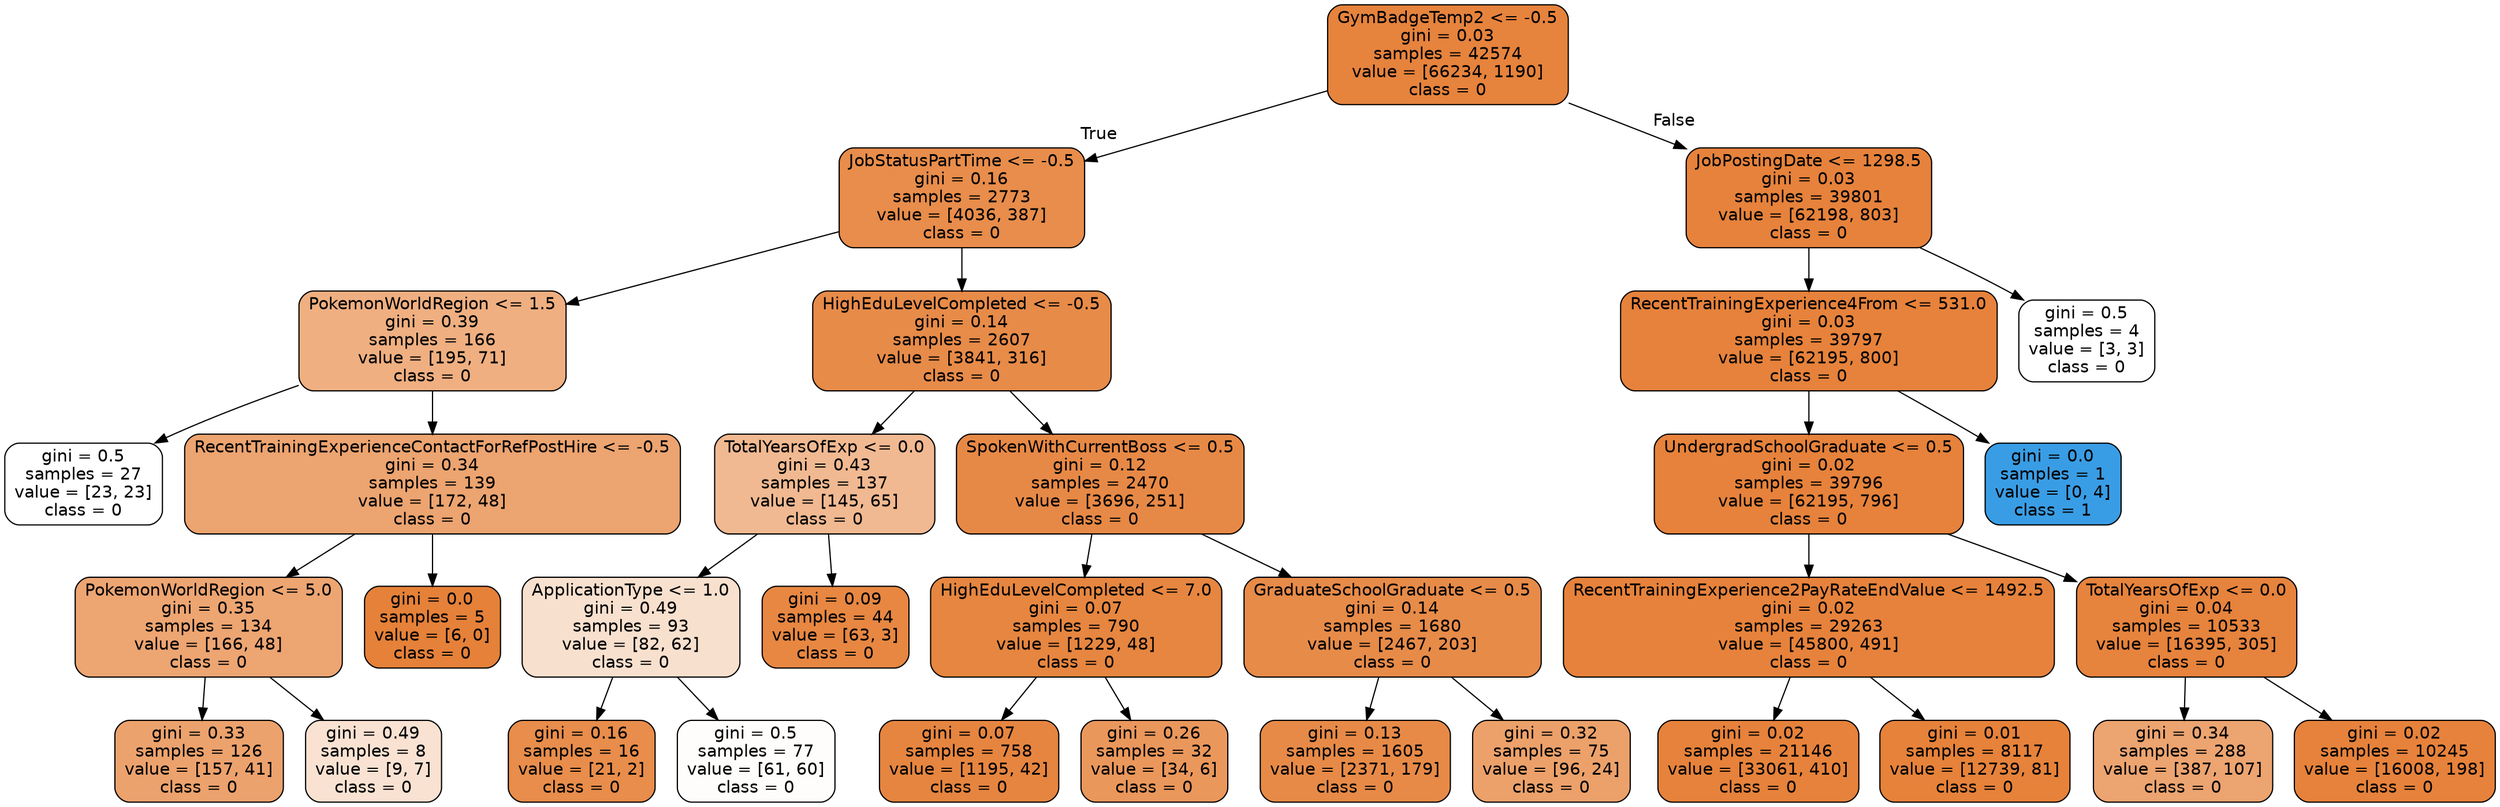 digraph Tree {
node [shape=box, style="filled, rounded", color="black", fontname=helvetica] ;
edge [fontname=helvetica] ;
0 [label="GymBadgeTemp2 <= -0.5\ngini = 0.03\nsamples = 42574\nvalue = [66234, 1190]\nclass = 0", fillcolor="#e58139fa"] ;
1 [label="JobStatusPartTime <= -0.5\ngini = 0.16\nsamples = 2773\nvalue = [4036, 387]\nclass = 0", fillcolor="#e58139e7"] ;
0 -> 1 [labeldistance=2.5, labelangle=45, headlabel="True"] ;
2 [label="PokemonWorldRegion <= 1.5\ngini = 0.39\nsamples = 166\nvalue = [195, 71]\nclass = 0", fillcolor="#e58139a2"] ;
1 -> 2 ;
3 [label="gini = 0.5\nsamples = 27\nvalue = [23, 23]\nclass = 0", fillcolor="#e5813900"] ;
2 -> 3 ;
4 [label="RecentTrainingExperienceContactForRefPostHire <= -0.5\ngini = 0.34\nsamples = 139\nvalue = [172, 48]\nclass = 0", fillcolor="#e58139b8"] ;
2 -> 4 ;
5 [label="PokemonWorldRegion <= 5.0\ngini = 0.35\nsamples = 134\nvalue = [166, 48]\nclass = 0", fillcolor="#e58139b5"] ;
4 -> 5 ;
6 [label="gini = 0.33\nsamples = 126\nvalue = [157, 41]\nclass = 0", fillcolor="#e58139bc"] ;
5 -> 6 ;
7 [label="gini = 0.49\nsamples = 8\nvalue = [9, 7]\nclass = 0", fillcolor="#e5813939"] ;
5 -> 7 ;
8 [label="gini = 0.0\nsamples = 5\nvalue = [6, 0]\nclass = 0", fillcolor="#e58139ff"] ;
4 -> 8 ;
9 [label="HighEduLevelCompleted <= -0.5\ngini = 0.14\nsamples = 2607\nvalue = [3841, 316]\nclass = 0", fillcolor="#e58139ea"] ;
1 -> 9 ;
10 [label="TotalYearsOfExp <= 0.0\ngini = 0.43\nsamples = 137\nvalue = [145, 65]\nclass = 0", fillcolor="#e581398d"] ;
9 -> 10 ;
11 [label="ApplicationType <= 1.0\ngini = 0.49\nsamples = 93\nvalue = [82, 62]\nclass = 0", fillcolor="#e581393e"] ;
10 -> 11 ;
12 [label="gini = 0.16\nsamples = 16\nvalue = [21, 2]\nclass = 0", fillcolor="#e58139e7"] ;
11 -> 12 ;
13 [label="gini = 0.5\nsamples = 77\nvalue = [61, 60]\nclass = 0", fillcolor="#e5813904"] ;
11 -> 13 ;
14 [label="gini = 0.09\nsamples = 44\nvalue = [63, 3]\nclass = 0", fillcolor="#e58139f3"] ;
10 -> 14 ;
15 [label="SpokenWithCurrentBoss <= 0.5\ngini = 0.12\nsamples = 2470\nvalue = [3696, 251]\nclass = 0", fillcolor="#e58139ee"] ;
9 -> 15 ;
16 [label="HighEduLevelCompleted <= 7.0\ngini = 0.07\nsamples = 790\nvalue = [1229, 48]\nclass = 0", fillcolor="#e58139f5"] ;
15 -> 16 ;
17 [label="gini = 0.07\nsamples = 758\nvalue = [1195, 42]\nclass = 0", fillcolor="#e58139f6"] ;
16 -> 17 ;
18 [label="gini = 0.26\nsamples = 32\nvalue = [34, 6]\nclass = 0", fillcolor="#e58139d2"] ;
16 -> 18 ;
19 [label="GraduateSchoolGraduate <= 0.5\ngini = 0.14\nsamples = 1680\nvalue = [2467, 203]\nclass = 0", fillcolor="#e58139ea"] ;
15 -> 19 ;
20 [label="gini = 0.13\nsamples = 1605\nvalue = [2371, 179]\nclass = 0", fillcolor="#e58139ec"] ;
19 -> 20 ;
21 [label="gini = 0.32\nsamples = 75\nvalue = [96, 24]\nclass = 0", fillcolor="#e58139bf"] ;
19 -> 21 ;
22 [label="JobPostingDate <= 1298.5\ngini = 0.03\nsamples = 39801\nvalue = [62198, 803]\nclass = 0", fillcolor="#e58139fc"] ;
0 -> 22 [labeldistance=2.5, labelangle=-45, headlabel="False"] ;
23 [label="RecentTrainingExperience4From <= 531.0\ngini = 0.03\nsamples = 39797\nvalue = [62195, 800]\nclass = 0", fillcolor="#e58139fc"] ;
22 -> 23 ;
24 [label="UndergradSchoolGraduate <= 0.5\ngini = 0.02\nsamples = 39796\nvalue = [62195, 796]\nclass = 0", fillcolor="#e58139fc"] ;
23 -> 24 ;
25 [label="RecentTrainingExperience2PayRateEndValue <= 1492.5\ngini = 0.02\nsamples = 29263\nvalue = [45800, 491]\nclass = 0", fillcolor="#e58139fc"] ;
24 -> 25 ;
26 [label="gini = 0.02\nsamples = 21146\nvalue = [33061, 410]\nclass = 0", fillcolor="#e58139fc"] ;
25 -> 26 ;
27 [label="gini = 0.01\nsamples = 8117\nvalue = [12739, 81]\nclass = 0", fillcolor="#e58139fd"] ;
25 -> 27 ;
28 [label="TotalYearsOfExp <= 0.0\ngini = 0.04\nsamples = 10533\nvalue = [16395, 305]\nclass = 0", fillcolor="#e58139fa"] ;
24 -> 28 ;
29 [label="gini = 0.34\nsamples = 288\nvalue = [387, 107]\nclass = 0", fillcolor="#e58139b8"] ;
28 -> 29 ;
30 [label="gini = 0.02\nsamples = 10245\nvalue = [16008, 198]\nclass = 0", fillcolor="#e58139fc"] ;
28 -> 30 ;
31 [label="gini = 0.0\nsamples = 1\nvalue = [0, 4]\nclass = 1", fillcolor="#399de5ff"] ;
23 -> 31 ;
32 [label="gini = 0.5\nsamples = 4\nvalue = [3, 3]\nclass = 0", fillcolor="#e5813900"] ;
22 -> 32 ;
}